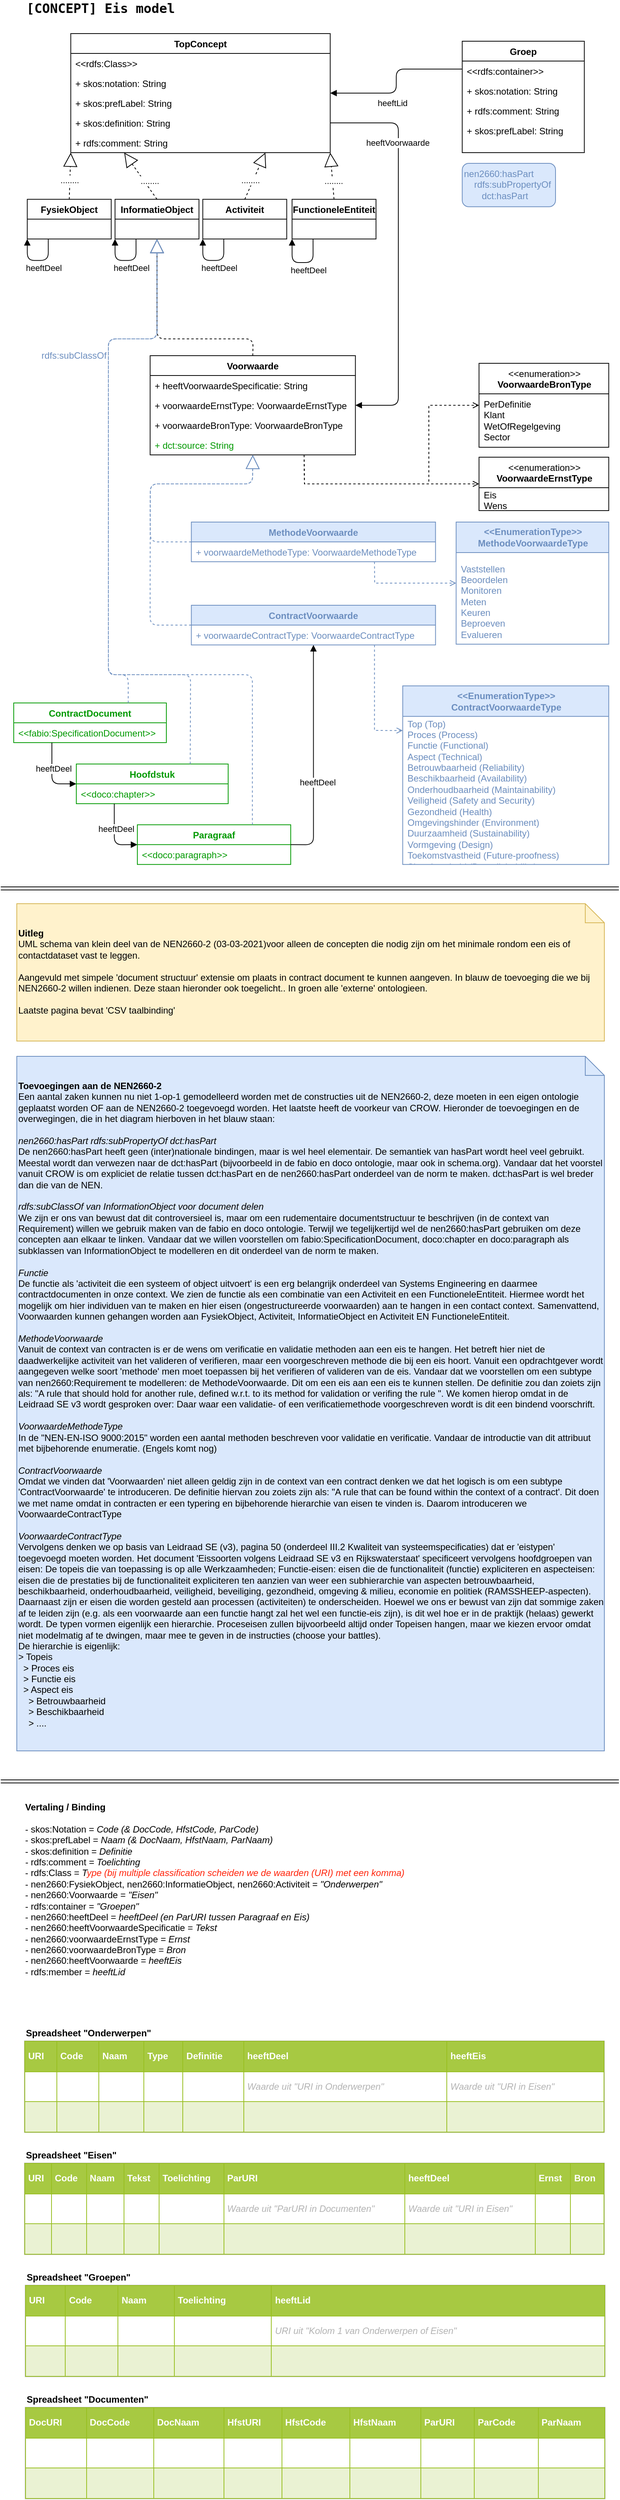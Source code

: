 <mxfile>
    <diagram id="-ttAfyzZw1vTDu5VzJYy" name="[CONCEPT] Eis model">
        <mxGraphModel dx="1141" dy="675" grid="1" gridSize="10" guides="1" tooltips="1" connect="1" arrows="1" fold="1" page="1" pageScale="1" pageWidth="827" pageHeight="1169" math="0" shadow="0">
            <root>
                <mxCell id="0"/>
                <mxCell id="1" parent="0"/>
                <mxCell id="2" value="TopConcept" style="swimlane;fontStyle=1;childLayout=stackLayout;horizontal=1;startSize=26;fillColor=none;horizontalStack=0;resizeParent=1;resizeParentMax=0;resizeLast=0;collapsible=1;marginBottom=0;" parent="1" vertex="1">
                    <mxGeometry x="100.75" y="60" width="340" height="156" as="geometry"/>
                </mxCell>
                <mxCell id="71" value="&lt;&lt;rdfs:Class&gt;&gt;" style="text;strokeColor=none;fillColor=none;align=left;verticalAlign=top;spacingLeft=4;spacingRight=4;overflow=hidden;rotatable=0;points=[[0,0.5],[1,0.5]];portConstraint=eastwest;" parent="2" vertex="1">
                    <mxGeometry y="26" width="340" height="26" as="geometry"/>
                </mxCell>
                <mxCell id="45" value="+ skos:notation: String" style="text;strokeColor=none;fillColor=none;align=left;verticalAlign=top;spacingLeft=4;spacingRight=4;overflow=hidden;rotatable=0;points=[[0,0.5],[1,0.5]];portConstraint=eastwest;" parent="2" vertex="1">
                    <mxGeometry y="52" width="340" height="26" as="geometry"/>
                </mxCell>
                <mxCell id="44" value="+ skos:prefLabel: String" style="text;strokeColor=none;fillColor=none;align=left;verticalAlign=top;spacingLeft=4;spacingRight=4;overflow=hidden;rotatable=0;points=[[0,0.5],[1,0.5]];portConstraint=eastwest;" parent="2" vertex="1">
                    <mxGeometry y="78" width="340" height="26" as="geometry"/>
                </mxCell>
                <mxCell id="58" value="+ skos:definition: String" style="text;strokeColor=none;fillColor=none;align=left;verticalAlign=top;spacingLeft=4;spacingRight=4;overflow=hidden;rotatable=0;points=[[0,0.5],[1,0.5]];portConstraint=eastwest;" parent="2" vertex="1">
                    <mxGeometry y="104" width="340" height="26" as="geometry"/>
                </mxCell>
                <mxCell id="65" value="+ rdfs:comment: String" style="text;strokeColor=none;fillColor=none;align=left;verticalAlign=top;spacingLeft=4;spacingRight=4;overflow=hidden;rotatable=0;points=[[0,0.5],[1,0.5]];portConstraint=eastwest;" parent="2" vertex="1">
                    <mxGeometry y="130" width="340" height="26" as="geometry"/>
                </mxCell>
                <mxCell id="6" value="Voorwaarde" style="swimlane;fontStyle=1;childLayout=stackLayout;horizontal=1;startSize=26;fillColor=none;horizontalStack=0;resizeParent=1;resizeParentMax=0;resizeLast=0;collapsible=1;marginBottom=0;" parent="1" vertex="1">
                    <mxGeometry x="204.75" y="482" width="269" height="130" as="geometry"/>
                </mxCell>
                <mxCell id="7" value="+ heeftVoorwaardeSpecificatie: String" style="text;strokeColor=none;fillColor=none;align=left;verticalAlign=top;spacingLeft=4;spacingRight=4;overflow=hidden;rotatable=0;points=[[0,0.5],[1,0.5]];portConstraint=eastwest;" parent="6" vertex="1">
                    <mxGeometry y="26" width="269" height="26" as="geometry"/>
                </mxCell>
                <mxCell id="8" value="+ voorwaardeErnstType: VoorwaardeErnstType" style="text;strokeColor=none;fillColor=none;align=left;verticalAlign=top;spacingLeft=4;spacingRight=4;overflow=hidden;rotatable=0;points=[[0,0.5],[1,0.5]];portConstraint=eastwest;" parent="6" vertex="1">
                    <mxGeometry y="52" width="269" height="26" as="geometry"/>
                </mxCell>
                <mxCell id="101" value="+ voorwaardeBronType: VoorwaardeBronType" style="text;strokeColor=none;fillColor=none;align=left;verticalAlign=top;spacingLeft=4;spacingRight=4;overflow=hidden;rotatable=0;points=[[0,0.5],[1,0.5]];portConstraint=eastwest;" parent="6" vertex="1">
                    <mxGeometry y="78" width="269" height="26" as="geometry"/>
                </mxCell>
                <mxCell id="102" value="+ dct:source: String" style="text;strokeColor=none;fillColor=none;align=left;verticalAlign=top;spacingLeft=4;spacingRight=4;overflow=hidden;rotatable=0;points=[[0,0.5],[1,0.5]];portConstraint=eastwest;fontColor=#009900;" parent="6" vertex="1">
                    <mxGeometry y="104" width="269" height="26" as="geometry"/>
                </mxCell>
                <mxCell id="10" value="InformatieObject" style="swimlane;fontStyle=1;childLayout=stackLayout;horizontal=1;startSize=26;fillColor=none;horizontalStack=0;resizeParent=1;resizeParentMax=0;resizeLast=0;collapsible=1;marginBottom=0;" parent="1" vertex="1">
                    <mxGeometry x="158.75" y="277.18" width="110" height="52" as="geometry"/>
                </mxCell>
                <mxCell id="14" value="" style="endArrow=block;endSize=16;endFill=0;html=1;exitX=0.5;exitY=0;exitDx=0;exitDy=0;entryX=0.206;entryY=1;entryDx=0;entryDy=0;dashed=1;entryPerimeter=0;" parent="1" source="10" target="65" edge="1">
                    <mxGeometry width="160" relative="1" as="geometry">
                        <mxPoint x="163.75" y="590" as="sourcePoint"/>
                        <mxPoint x="314.75" y="220" as="targetPoint"/>
                    </mxGeometry>
                </mxCell>
                <mxCell id="25" value="........" style="edgeLabel;html=1;align=center;verticalAlign=middle;resizable=0;points=[];" parent="14" vertex="1" connectable="0">
                    <mxGeometry x="-0.508" y="2" relative="1" as="geometry">
                        <mxPoint x="2" y="-10" as="offset"/>
                    </mxGeometry>
                </mxCell>
                <mxCell id="15" value="" style="endArrow=block;endSize=16;endFill=0;html=1;exitX=0.5;exitY=0;exitDx=0;exitDy=0;entryX=0.5;entryY=1;entryDx=0;entryDy=0;dashed=1;fontColor=#009900;" parent="1" source="6" target="10" edge="1">
                    <mxGeometry width="160" relative="1" as="geometry">
                        <mxPoint x="327.75" y="527.51" as="sourcePoint"/>
                        <mxPoint x="417.75" y="657.51" as="targetPoint"/>
                        <Array as="points">
                            <mxPoint x="339.75" y="460"/>
                            <mxPoint x="213.75" y="460"/>
                        </Array>
                    </mxGeometry>
                </mxCell>
                <mxCell id="16" value="heeftVoorwaarde" style="endArrow=block;endFill=1;html=1;edgeStyle=orthogonalEdgeStyle;align=left;verticalAlign=top;exitX=1;exitY=0.75;exitDx=0;exitDy=0;entryX=1;entryY=0.5;entryDx=0;entryDy=0;" parent="1" source="2" target="8" edge="1">
                    <mxGeometry x="-0.826" y="-13" relative="1" as="geometry">
                        <mxPoint x="386.75" y="285" as="sourcePoint"/>
                        <mxPoint x="386.75" y="550.33" as="targetPoint"/>
                        <Array as="points">
                            <mxPoint x="530" y="177"/>
                            <mxPoint x="530" y="547"/>
                        </Array>
                        <mxPoint as="offset"/>
                    </mxGeometry>
                </mxCell>
                <mxCell id="18" value="&amp;lt;&amp;lt;enumeration&amp;gt;&amp;gt;&lt;br&gt;&lt;span style=&quot;text-align: left&quot;&gt;&lt;b&gt;VoorwaardeErnstType&lt;/b&gt;&lt;/span&gt;" style="swimlane;fontStyle=0;align=center;verticalAlign=top;childLayout=stackLayout;horizontal=1;startSize=40;horizontalStack=0;resizeParent=1;resizeParentMax=0;resizeLast=0;collapsible=0;marginBottom=0;html=1;" parent="1" vertex="1">
                    <mxGeometry x="635.75" y="615" width="170" height="70" as="geometry"/>
                </mxCell>
                <mxCell id="19" value="Eis&lt;br&gt;Wens" style="text;html=1;strokeColor=none;fillColor=none;align=left;verticalAlign=middle;spacingLeft=4;spacingRight=4;overflow=hidden;rotatable=0;points=[[0,0.5],[1,0.5]];portConstraint=eastwest;" parent="18" vertex="1">
                    <mxGeometry y="40" width="170" height="30" as="geometry"/>
                </mxCell>
                <mxCell id="20" value="" style="endArrow=open;html=1;rounded=0;align=center;verticalAlign=bottom;dashed=1;endFill=0;labelBackgroundColor=none;entryX=0;entryY=0.5;entryDx=0;entryDy=0;exitX=0.75;exitY=1;exitDx=0;exitDy=0;" parent="1" source="6" target="18" edge="1">
                    <mxGeometry relative="1" as="geometry">
                        <mxPoint x="590.25" y="480" as="sourcePoint"/>
                        <mxPoint x="535.75" y="738" as="targetPoint"/>
                        <Array as="points">
                            <mxPoint x="407" y="650"/>
                        </Array>
                    </mxGeometry>
                </mxCell>
                <mxCell id="22" value="&amp;lt;&amp;lt;enumeration&amp;gt;&amp;gt;&lt;br&gt;&lt;div style=&quot;text-align: left&quot;&gt;&lt;span&gt;&lt;b&gt;VoorwaardeBronType&lt;/b&gt;&lt;/span&gt;&lt;/div&gt;" style="swimlane;fontStyle=0;align=center;verticalAlign=top;childLayout=stackLayout;horizontal=1;startSize=40;horizontalStack=0;resizeParent=1;resizeParentMax=0;resizeLast=0;collapsible=0;marginBottom=0;html=1;" parent="1" vertex="1">
                    <mxGeometry x="635.75" y="492.0" width="170" height="110" as="geometry"/>
                </mxCell>
                <mxCell id="23" value="PerDefinitie&lt;br&gt;Klant&lt;br&gt;WetOfRegelgeving&lt;br&gt;Sector" style="text;html=1;strokeColor=none;fillColor=none;align=left;verticalAlign=middle;spacingLeft=4;spacingRight=4;overflow=hidden;rotatable=0;points=[[0,0.5],[1,0.5]];portConstraint=eastwest;" parent="22" vertex="1">
                    <mxGeometry y="40" width="170" height="70" as="geometry"/>
                </mxCell>
                <mxCell id="24" value="" style="endArrow=open;html=1;rounded=0;align=center;verticalAlign=bottom;dashed=1;endFill=0;labelBackgroundColor=none;exitX=0.75;exitY=1;exitDx=0;exitDy=0;entryX=0;entryY=0.5;entryDx=0;entryDy=0;" parent="1" source="6" target="22" edge="1">
                    <mxGeometry relative="1" as="geometry">
                        <mxPoint x="590.25" y="480" as="sourcePoint"/>
                        <mxPoint x="635.75" y="623" as="targetPoint"/>
                        <Array as="points">
                            <mxPoint x="407" y="650"/>
                            <mxPoint x="570" y="650"/>
                            <mxPoint x="570" y="547"/>
                        </Array>
                    </mxGeometry>
                </mxCell>
                <mxCell id="33" style="edgeStyle=orthogonalEdgeStyle;rounded=1;orthogonalLoop=1;jettySize=auto;html=1;entryX=0;entryY=1;entryDx=0;entryDy=0;exitX=0.25;exitY=1;exitDx=0;exitDy=0;endArrow=block;endFill=1;" parent="1" source="26" target="26" edge="1">
                    <mxGeometry relative="1" as="geometry">
                        <mxPoint x="63.75" y="327.18" as="targetPoint"/>
                        <Array as="points">
                            <mxPoint x="71.75" y="357.18"/>
                            <mxPoint x="43.75" y="357.18"/>
                        </Array>
                    </mxGeometry>
                </mxCell>
                <mxCell id="34" value="heeftDeel" style="edgeLabel;html=1;align=center;verticalAlign=middle;resizable=0;points=[];" parent="33" vertex="1" connectable="0">
                    <mxGeometry x="-0.288" y="7" relative="1" as="geometry">
                        <mxPoint x="-5.5" y="3" as="offset"/>
                    </mxGeometry>
                </mxCell>
                <mxCell id="26" value="FysiekObject" style="swimlane;fontStyle=1;childLayout=stackLayout;horizontal=1;startSize=26;fillColor=none;horizontalStack=0;resizeParent=1;resizeParentMax=0;resizeLast=0;collapsible=1;marginBottom=0;" parent="1" vertex="1">
                    <mxGeometry x="43.75" y="277.18" width="110" height="52" as="geometry"/>
                </mxCell>
                <mxCell id="27" value="Activiteit" style="swimlane;fontStyle=1;childLayout=stackLayout;horizontal=1;startSize=26;fillColor=none;horizontalStack=0;resizeParent=1;resizeParentMax=0;resizeLast=0;collapsible=1;marginBottom=0;" parent="1" vertex="1">
                    <mxGeometry x="273.75" y="277.18" width="110" height="52" as="geometry"/>
                </mxCell>
                <mxCell id="29" value="" style="endArrow=block;endSize=16;endFill=0;html=1;exitX=0.5;exitY=0;exitDx=0;exitDy=0;entryX=0.75;entryY=1;entryDx=0;entryDy=0;dashed=1;" parent="1" source="27" target="2" edge="1">
                    <mxGeometry width="160" relative="1" as="geometry">
                        <mxPoint x="223.75" y="340" as="sourcePoint"/>
                        <mxPoint x="223.75" y="182" as="targetPoint"/>
                    </mxGeometry>
                </mxCell>
                <mxCell id="30" value="........" style="edgeLabel;html=1;align=center;verticalAlign=middle;resizable=0;points=[];" parent="29" vertex="1" connectable="0">
                    <mxGeometry x="-0.508" y="2" relative="1" as="geometry">
                        <mxPoint x="2" y="-10" as="offset"/>
                    </mxGeometry>
                </mxCell>
                <mxCell id="31" value="" style="endArrow=block;endSize=16;endFill=0;html=1;exitX=0.5;exitY=0;exitDx=0;exitDy=0;entryX=0;entryY=1;entryDx=0;entryDy=0;dashed=1;" parent="1" source="26" target="2" edge="1">
                    <mxGeometry width="160" relative="1" as="geometry">
                        <mxPoint x="338.75" y="340" as="sourcePoint"/>
                        <mxPoint x="308.75" y="182" as="targetPoint"/>
                    </mxGeometry>
                </mxCell>
                <mxCell id="32" value="........" style="edgeLabel;html=1;align=center;verticalAlign=middle;resizable=0;points=[];" parent="31" vertex="1" connectable="0">
                    <mxGeometry x="-0.508" y="2" relative="1" as="geometry">
                        <mxPoint x="2" y="-10" as="offset"/>
                    </mxGeometry>
                </mxCell>
                <mxCell id="35" style="edgeStyle=orthogonalEdgeStyle;rounded=1;orthogonalLoop=1;jettySize=auto;html=1;exitX=0.25;exitY=1;exitDx=0;exitDy=0;endArrow=block;endFill=1;entryX=0;entryY=1;entryDx=0;entryDy=0;" parent="1" source="10" target="10" edge="1">
                    <mxGeometry relative="1" as="geometry">
                        <mxPoint x="173.75" y="357.18" as="targetPoint"/>
                        <mxPoint x="81.25" y="339.18" as="sourcePoint"/>
                        <Array as="points">
                            <mxPoint x="186.75" y="357.18"/>
                            <mxPoint x="158.75" y="357.18"/>
                        </Array>
                    </mxGeometry>
                </mxCell>
                <mxCell id="36" value="heeftDeel" style="edgeLabel;html=1;align=center;verticalAlign=middle;resizable=0;points=[];" parent="35" vertex="1" connectable="0">
                    <mxGeometry x="-0.288" y="7" relative="1" as="geometry">
                        <mxPoint x="-5.5" y="3" as="offset"/>
                    </mxGeometry>
                </mxCell>
                <mxCell id="37" style="edgeStyle=orthogonalEdgeStyle;rounded=1;orthogonalLoop=1;jettySize=auto;html=1;exitX=0.25;exitY=1;exitDx=0;exitDy=0;endArrow=block;endFill=1;entryX=0;entryY=1;entryDx=0;entryDy=0;" parent="1" source="27" target="27" edge="1">
                    <mxGeometry relative="1" as="geometry">
                        <mxPoint x="168.75" y="339.18" as="targetPoint"/>
                        <mxPoint x="196.25" y="339.18" as="sourcePoint"/>
                        <Array as="points">
                            <mxPoint x="301.75" y="357.18"/>
                            <mxPoint x="273.75" y="357.18"/>
                        </Array>
                    </mxGeometry>
                </mxCell>
                <mxCell id="38" value="heeftDeel" style="edgeLabel;html=1;align=center;verticalAlign=middle;resizable=0;points=[];" parent="37" vertex="1" connectable="0">
                    <mxGeometry x="-0.288" y="7" relative="1" as="geometry">
                        <mxPoint x="-5.5" y="3" as="offset"/>
                    </mxGeometry>
                </mxCell>
                <mxCell id="40" value="&lt;table style=&quot;width: 100% ; height: 100% ; border-collapse: collapse&quot; width=&quot;100%&quot; cellpadding=&quot;4&quot; border=&quot;1&quot;&gt;&lt;tbody&gt;&lt;tr style=&quot;background-color: #a7c942 ; color: #ffffff ; border: 1px solid #98bf21&quot;&gt;&lt;th align=&quot;left&quot;&gt;URI&lt;/th&gt;&lt;th align=&quot;left&quot;&gt;Code&lt;/th&gt;&lt;th align=&quot;left&quot;&gt;Naam&lt;/th&gt;&lt;td&gt;&lt;b&gt;Type&lt;/b&gt;&lt;/td&gt;&lt;td&gt;&lt;b&gt;Definitie&lt;/b&gt;&lt;/td&gt;&lt;td&gt;&lt;b&gt;heeftDeel&lt;/b&gt;&lt;/td&gt;&lt;td&gt;&lt;b&gt;heeftEis&lt;/b&gt;&lt;/td&gt;&lt;/tr&gt;&lt;tr style=&quot;border: 1px solid #98bf21&quot;&gt;&lt;td&gt;&lt;br&gt;&lt;/td&gt;&lt;td&gt;&lt;br&gt;&lt;/td&gt;&lt;td&gt;&lt;br&gt;&lt;/td&gt;&lt;td&gt;&lt;br&gt;&lt;/td&gt;&lt;td&gt;&lt;br&gt;&lt;/td&gt;&lt;td&gt;&lt;font color=&quot;#B3B3B3&quot;&gt;&lt;i&gt;Waarde uit &quot;URI in Onderwerpen&quot;&lt;/i&gt;&lt;/font&gt;&lt;br&gt;&lt;/td&gt;&lt;td&gt;&lt;i style=&quot;color: rgb(179 , 179 , 179)&quot;&gt;Waarde uit &quot;URI in Eisen&quot;&lt;/i&gt;&lt;br&gt;&lt;/td&gt;&lt;/tr&gt;&lt;tr style=&quot;background-color: #eaf2d3 ; border: 1px solid #98bf21&quot;&gt;&lt;td&gt;&lt;br&gt;&lt;/td&gt;&lt;td&gt;&lt;br&gt;&lt;/td&gt;&lt;td&gt;&lt;br&gt;&lt;/td&gt;&lt;td&gt;&lt;br&gt;&lt;/td&gt;&lt;td&gt;&lt;br&gt;&lt;/td&gt;&lt;td&gt;&lt;br&gt;&lt;/td&gt;&lt;td&gt;&lt;br&gt;&lt;/td&gt;&lt;/tr&gt;&lt;/tbody&gt;&lt;/table&gt;" style="text;html=1;strokeColor=#c0c0c0;fillColor=#ffffff;overflow=fill;rounded=0;" parent="1" vertex="1">
                    <mxGeometry x="40" y="2690" width="760" height="120" as="geometry"/>
                </mxCell>
                <mxCell id="43" value="&lt;table style=&quot;width: 100% ; height: 100% ; border-collapse: collapse&quot; width=&quot;100%&quot; cellpadding=&quot;4&quot; border=&quot;1&quot;&gt;&lt;tbody&gt;&lt;tr style=&quot;background-color: #a7c942 ; color: #ffffff ; border: 1px solid #98bf21&quot;&gt;&lt;th align=&quot;left&quot;&gt;URI&lt;/th&gt;&lt;th align=&quot;left&quot;&gt;Code&lt;/th&gt;&lt;th align=&quot;left&quot;&gt;Naam&lt;/th&gt;&lt;td&gt;&lt;b&gt;Tekst&lt;/b&gt;&lt;/td&gt;&lt;td&gt;&lt;b&gt;Toelichting&lt;/b&gt;&lt;/td&gt;&lt;td&gt;&lt;b&gt;ParURI&lt;/b&gt;&lt;/td&gt;&lt;td&gt;&lt;b&gt;heeftDeel&lt;/b&gt;&lt;/td&gt;&lt;td&gt;&lt;b&gt;Ernst&lt;/b&gt;&lt;/td&gt;&lt;td&gt;&lt;b&gt;Bron&lt;/b&gt;&lt;/td&gt;&lt;/tr&gt;&lt;tr style=&quot;border: 1px solid #98bf21&quot;&gt;&lt;td&gt;&lt;br&gt;&lt;/td&gt;&lt;td&gt;&lt;br&gt;&lt;/td&gt;&lt;td&gt;&lt;br&gt;&lt;/td&gt;&lt;td&gt;&lt;br&gt;&lt;/td&gt;&lt;td&gt;&lt;br&gt;&lt;/td&gt;&lt;td&gt;&lt;i style=&quot;color: rgb(179 , 179 , 179)&quot;&gt;Waarde uit &quot;ParURI in Documenten&quot;&lt;/i&gt;&lt;/td&gt;&lt;td&gt;&lt;i style=&quot;color: rgb(179 , 179 , 179)&quot;&gt;Waarde uit &quot;URI in Eisen&quot;&lt;/i&gt;&lt;br&gt;&lt;/td&gt;&lt;td&gt;&lt;br&gt;&lt;/td&gt;&lt;td&gt;&lt;br&gt;&lt;/td&gt;&lt;/tr&gt;&lt;tr style=&quot;background-color: #eaf2d3 ; border: 1px solid #98bf21&quot;&gt;&lt;td&gt;&lt;br&gt;&lt;/td&gt;&lt;td&gt;&lt;br&gt;&lt;/td&gt;&lt;td&gt;&lt;br&gt;&lt;/td&gt;&lt;td&gt;&lt;br&gt;&lt;/td&gt;&lt;td&gt;&lt;br&gt;&lt;/td&gt;&lt;td&gt;&lt;br&gt;&lt;/td&gt;&lt;td&gt;&lt;br&gt;&lt;/td&gt;&lt;td&gt;&lt;br&gt;&lt;/td&gt;&lt;td&gt;&lt;br&gt;&lt;/td&gt;&lt;/tr&gt;&lt;/tbody&gt;&lt;/table&gt;" style="text;html=1;strokeColor=#c0c0c0;fillColor=#ffffff;overflow=fill;rounded=0;" parent="1" vertex="1">
                    <mxGeometry x="40" y="2850" width="760" height="120" as="geometry"/>
                </mxCell>
                <mxCell id="47" value="&lt;b&gt;Spreadsheet &quot;Onderwerpen&quot;&lt;/b&gt;" style="text;html=1;strokeColor=none;fillColor=none;align=left;verticalAlign=middle;whiteSpace=wrap;rounded=0;" parent="1" vertex="1">
                    <mxGeometry x="40" y="2670" width="170" height="20" as="geometry"/>
                </mxCell>
                <mxCell id="48" value="&lt;b&gt;Spreadsheet &quot;Eisen&quot;&lt;/b&gt;" style="text;html=1;strokeColor=none;fillColor=none;align=left;verticalAlign=middle;whiteSpace=wrap;rounded=0;" parent="1" vertex="1">
                    <mxGeometry x="40" y="2830" width="170" height="20" as="geometry"/>
                </mxCell>
                <mxCell id="51" value="&lt;b&gt;Vertaling / Binding&lt;/b&gt;&lt;br&gt;&lt;br&gt;- skos:Notation = &lt;i&gt;Code (&amp;amp; DocCode, HfstCode, ParCode)&lt;/i&gt;&lt;br&gt;- skos:prefLabel = &lt;i&gt;Naam&amp;nbsp;&lt;/i&gt;&lt;i&gt;(&amp;amp; DocNaam, HfstNaam, ParNaam)&lt;/i&gt;&lt;br&gt;- skos:definition = &lt;i&gt;Definitie&lt;br&gt;- &lt;/i&gt;rdfs:comment &lt;i&gt;= Toelichting&lt;br&gt;&lt;/i&gt;- rdfs:Class = &lt;i&gt;T&lt;font color=&quot;#ff230a&quot;&gt;ype (bij multiple classification scheiden we de waarden (URI) met een komma)&lt;/font&gt;&lt;br&gt;&lt;/i&gt;- nen2660:FysiekObject, nen2660:InformatieObject, nen2660:Activiteit = &lt;i&gt;&quot;Onderwerpen&quot;&lt;br&gt;&lt;/i&gt;- nen2660:Voorwaarde = &lt;i&gt;&quot;Eisen&quot;&lt;br&gt;&lt;/i&gt;- rdfs:container = &lt;i&gt;&quot;Groepen&quot;&lt;/i&gt;&lt;br&gt;- nen2660:heeftDeel = &lt;i&gt;heeftDeel (en ParURI tussen Paragraaf en Eis)&lt;/i&gt;&lt;br&gt;- nen2660:heeftVoorwaardeSpecificatie = &lt;i&gt;Tekst&lt;/i&gt;&lt;br&gt;- nen2660:voorwaardeErnstType = &lt;i&gt;Ernst&lt;br&gt;- &lt;/i&gt;nen2660:voorwaardeBronType = &lt;i&gt;Bron&lt;br&gt;- &lt;/i&gt;nen2660:heeftVoorwaarde = &lt;i&gt;heeftEis&lt;br&gt;&lt;/i&gt;- rdfs:member = &lt;i&gt;heeftLid&lt;/i&gt;&lt;br&gt;&lt;i&gt;&lt;/i&gt;" style="text;html=1;strokeColor=none;fillColor=none;align=left;verticalAlign=top;whiteSpace=wrap;rounded=0;fontColor=#000000;horizontal=1;" parent="1" vertex="1">
                    <mxGeometry x="39" y="2370" width="621" height="240" as="geometry"/>
                </mxCell>
                <mxCell id="53" value="&lt;b&gt;Uitleg&lt;/b&gt;&lt;br&gt;UML schema van klein deel van de NEN2660-2 (03-03-2021)voor alleen de concepten die nodig zijn om het minimale rondom een eis of contactdataset vast te leggen.&amp;nbsp;&lt;br&gt;&lt;br&gt;Aangevuld met simpele 'document structuur' extensie om plaats in contract document te kunnen aangeven. In blauw de toevoeging die we bij NEN2660-2 willen indienen. Deze staan hieronder ook toegelicht.. In groen alle 'externe' ontologieen.&amp;nbsp;&lt;br&gt;&lt;br&gt;Laatste pagina bevat 'CSV taalbinding'" style="shape=note2;boundedLbl=1;whiteSpace=wrap;html=1;size=25;verticalAlign=top;align=left;fillColor=#fff2cc;strokeColor=#d6b656;" parent="1" vertex="1">
                    <mxGeometry x="30" y="1200" width="770" height="180" as="geometry"/>
                </mxCell>
                <object label="&lt;code class=&quot;highlighter-rouge&quot; style=&quot;font-size: 17px;&quot;&gt;%page%&lt;/code&gt;" placeholders="1" Naam="%page%" id="56">
                    <mxCell style="text;html=1;strokeColor=none;fillColor=none;align=center;verticalAlign=middle;whiteSpace=wrap;rounded=0;fontColor=#000000;fontStyle=1;fontSize=17;" parent="1" vertex="1">
                        <mxGeometry x="40" y="17" width="200" height="20" as="geometry"/>
                    </mxCell>
                </object>
                <mxCell id="57" value="" style="shape=link;html=1;endArrow=block;endFill=1;fontSize=17;fontColor=#000000;" parent="1" edge="1">
                    <mxGeometry width="100" relative="1" as="geometry">
                        <mxPoint x="9" y="2350" as="sourcePoint"/>
                        <mxPoint x="819" y="2350" as="targetPoint"/>
                    </mxGeometry>
                </mxCell>
                <mxCell id="59" value="&lt;table style=&quot;width: 100% ; height: 100% ; border-collapse: collapse&quot; width=&quot;100%&quot; cellpadding=&quot;4&quot; border=&quot;1&quot;&gt;&lt;tbody&gt;&lt;tr style=&quot;background-color: #a7c942 ; color: #ffffff ; border: 1px solid #98bf21&quot;&gt;&lt;th align=&quot;left&quot;&gt;URI&lt;/th&gt;&lt;td&gt;&lt;b&gt;Code&lt;/b&gt;&lt;/td&gt;&lt;th align=&quot;left&quot;&gt;Naam&lt;/th&gt;&lt;td&gt;&lt;b&gt;Toelichting&lt;/b&gt;&lt;/td&gt;&lt;td&gt;&lt;b&gt;heeftLid&lt;/b&gt;&lt;/td&gt;&lt;/tr&gt;&lt;tr style=&quot;border: 1px solid #98bf21&quot;&gt;&lt;td&gt;&lt;br&gt;&lt;/td&gt;&lt;td&gt;&lt;br&gt;&lt;/td&gt;&lt;td&gt;&lt;br&gt;&lt;/td&gt;&lt;td&gt;&lt;br&gt;&lt;/td&gt;&lt;td&gt;&lt;font color=&quot;#B3B3B3&quot;&gt;&lt;i&gt;URI uit &quot;Kolom 1 van Onderwerpen of Eisen&quot;&lt;/i&gt;&lt;/font&gt;&lt;/td&gt;&lt;/tr&gt;&lt;tr style=&quot;background-color: #eaf2d3 ; border: 1px solid #98bf21&quot;&gt;&lt;td&gt;&lt;br&gt;&lt;/td&gt;&lt;td&gt;&lt;br&gt;&lt;/td&gt;&lt;td&gt;&lt;br&gt;&lt;/td&gt;&lt;td&gt;&lt;br&gt;&lt;/td&gt;&lt;td&gt;&lt;br&gt;&lt;/td&gt;&lt;/tr&gt;&lt;/tbody&gt;&lt;/table&gt;" style="text;html=1;strokeColor=#c0c0c0;fillColor=#ffffff;overflow=fill;rounded=0;" parent="1" vertex="1">
                    <mxGeometry x="41" y="3010" width="760" height="120" as="geometry"/>
                </mxCell>
                <mxCell id="60" value="&lt;b&gt;Spreadsheet &quot;Groepen&quot;&lt;/b&gt;" style="text;html=1;strokeColor=none;fillColor=none;align=left;verticalAlign=middle;whiteSpace=wrap;rounded=0;" parent="1" vertex="1">
                    <mxGeometry x="41" y="2990" width="170" height="20" as="geometry"/>
                </mxCell>
                <mxCell id="61" value="Groep" style="swimlane;fontStyle=1;childLayout=stackLayout;horizontal=1;startSize=26;fillColor=none;horizontalStack=0;resizeParent=1;resizeParentMax=0;resizeLast=0;collapsible=1;marginBottom=0;verticalAlign=middle;" parent="1" vertex="1">
                    <mxGeometry x="613.75" y="70" width="160" height="146" as="geometry"/>
                </mxCell>
                <mxCell id="70" value="&lt;&lt;rdfs:container&gt;&gt;" style="text;strokeColor=none;fillColor=none;align=left;verticalAlign=top;spacingLeft=4;spacingRight=4;overflow=hidden;rotatable=0;points=[[0,0.5],[1,0.5]];portConstraint=eastwest;" parent="61" vertex="1">
                    <mxGeometry y="26" width="160" height="26" as="geometry"/>
                </mxCell>
                <mxCell id="62" value="+ skos:notation: String" style="text;strokeColor=none;fillColor=none;align=left;verticalAlign=top;spacingLeft=4;spacingRight=4;overflow=hidden;rotatable=0;points=[[0,0.5],[1,0.5]];portConstraint=eastwest;" parent="61" vertex="1">
                    <mxGeometry y="52" width="160" height="26" as="geometry"/>
                </mxCell>
                <mxCell id="52" value="+ rdfs:comment: String" style="text;strokeColor=none;fillColor=none;align=left;verticalAlign=top;spacingLeft=4;spacingRight=4;overflow=hidden;rotatable=0;points=[[0,0.5],[1,0.5]];portConstraint=eastwest;" parent="61" vertex="1">
                    <mxGeometry y="78" width="160" height="26" as="geometry"/>
                </mxCell>
                <mxCell id="64" value="+ skos:prefLabel: String" style="text;strokeColor=none;fillColor=none;align=left;verticalAlign=top;spacingLeft=4;spacingRight=4;overflow=hidden;rotatable=0;points=[[0,0.5],[1,0.5]];portConstraint=eastwest;" parent="61" vertex="1">
                    <mxGeometry y="104" width="160" height="42" as="geometry"/>
                </mxCell>
                <mxCell id="66" value="heeftLid" style="endArrow=none;endFill=0;html=1;edgeStyle=orthogonalEdgeStyle;align=left;verticalAlign=top;exitX=1;exitY=0.5;exitDx=0;exitDy=0;entryX=0;entryY=0.25;entryDx=0;entryDy=0;startArrow=block;startFill=1;" parent="1" source="2" target="61" edge="1">
                    <mxGeometry x="-0.413" relative="1" as="geometry">
                        <mxPoint x="533.75" y="240" as="sourcePoint"/>
                        <mxPoint x="533.75" y="505.33" as="targetPoint"/>
                        <mxPoint as="offset"/>
                    </mxGeometry>
                </mxCell>
                <mxCell id="72" value="&lt;table style=&quot;width: 100% ; height: 100% ; border-collapse: collapse&quot; width=&quot;100%&quot; cellpadding=&quot;4&quot; border=&quot;1&quot;&gt;&lt;tbody&gt;&lt;tr style=&quot;background-color: #a7c942 ; color: #ffffff ; border: 1px solid #98bf21&quot;&gt;&lt;th align=&quot;left&quot;&gt;DocURI&amp;nbsp;&lt;/th&gt;&lt;td&gt;&lt;b&gt;DocCode&lt;/b&gt;&lt;/td&gt;&lt;th align=&quot;left&quot;&gt;DocNaam&lt;/th&gt;&lt;td&gt;&lt;b&gt;HfstURI&lt;/b&gt;&lt;/td&gt;&lt;td&gt;&lt;b&gt;HfstCode&lt;/b&gt;&lt;/td&gt;&lt;td&gt;&lt;b&gt;HfstNaam&lt;/b&gt;&lt;/td&gt;&lt;td&gt;&lt;b&gt;ParURI&lt;/b&gt;&lt;/td&gt;&lt;td&gt;&lt;b&gt;ParCode&lt;/b&gt;&lt;/td&gt;&lt;td&gt;&lt;b&gt;ParNaam&lt;/b&gt;&lt;/td&gt;&lt;/tr&gt;&lt;tr style=&quot;border: 1px solid #98bf21&quot;&gt;&lt;td&gt;&lt;br&gt;&lt;/td&gt;&lt;td&gt;&lt;br&gt;&lt;/td&gt;&lt;td&gt;&lt;br&gt;&lt;/td&gt;&lt;td&gt;&lt;br&gt;&lt;/td&gt;&lt;td&gt;&lt;br&gt;&lt;/td&gt;&lt;td&gt;&lt;br&gt;&lt;/td&gt;&lt;td&gt;&lt;br&gt;&lt;/td&gt;&lt;td&gt;&lt;br&gt;&lt;/td&gt;&lt;td&gt;&lt;br&gt;&lt;/td&gt;&lt;/tr&gt;&lt;tr style=&quot;background-color: #eaf2d3 ; border: 1px solid #98bf21&quot;&gt;&lt;td&gt;&lt;br&gt;&lt;/td&gt;&lt;td&gt;&lt;br&gt;&lt;/td&gt;&lt;td&gt;&lt;br&gt;&lt;/td&gt;&lt;td&gt;&lt;br&gt;&lt;/td&gt;&lt;td&gt;&lt;br&gt;&lt;/td&gt;&lt;td&gt;&lt;br&gt;&lt;/td&gt;&lt;td&gt;&lt;br&gt;&lt;/td&gt;&lt;td&gt;&lt;br&gt;&lt;/td&gt;&lt;td&gt;&lt;br&gt;&lt;/td&gt;&lt;/tr&gt;&lt;/tbody&gt;&lt;/table&gt;" style="text;html=1;strokeColor=#c0c0c0;fillColor=#ffffff;overflow=fill;rounded=0;" parent="1" vertex="1">
                    <mxGeometry x="41" y="3170" width="760" height="120" as="geometry"/>
                </mxCell>
                <mxCell id="73" value="&lt;b&gt;Spreadsheet &quot;Documenten&quot;&lt;/b&gt;" style="text;html=1;strokeColor=none;fillColor=none;align=left;verticalAlign=middle;whiteSpace=wrap;rounded=0;" parent="1" vertex="1">
                    <mxGeometry x="41" y="3150" width="170" height="20" as="geometry"/>
                </mxCell>
                <mxCell id="82" value="ContractDocument" style="swimlane;fontStyle=1;childLayout=stackLayout;horizontal=1;startSize=26;fillColor=none;horizontalStack=0;resizeParent=1;resizeParentMax=0;resizeLast=0;collapsible=1;marginBottom=0;fontColor=#009900;strokeColor=#009900;" parent="1" vertex="1">
                    <mxGeometry x="26" y="937" width="200" height="52" as="geometry"/>
                </mxCell>
                <mxCell id="83" value="&lt;&lt;fabio:SpecificationDocument&gt;&gt;" style="text;strokeColor=none;fillColor=none;align=left;verticalAlign=top;spacingLeft=4;spacingRight=4;overflow=hidden;rotatable=0;points=[[0,0.5],[1,0.5]];portConstraint=eastwest;fontColor=#009900;" parent="82" vertex="1">
                    <mxGeometry y="26" width="200" height="26" as="geometry"/>
                </mxCell>
                <mxCell id="86" value="Hoofdstuk" style="swimlane;fontStyle=1;childLayout=stackLayout;horizontal=1;startSize=26;fillColor=none;horizontalStack=0;resizeParent=1;resizeParentMax=0;resizeLast=0;collapsible=1;marginBottom=0;fontColor=#009900;strokeColor=#009900;" parent="1" vertex="1">
                    <mxGeometry x="108" y="1017" width="199" height="52" as="geometry"/>
                </mxCell>
                <mxCell id="87" value="&lt;&lt;doco:chapter&gt;&gt;" style="text;strokeColor=none;fillColor=none;align=left;verticalAlign=top;spacingLeft=4;spacingRight=4;overflow=hidden;rotatable=0;points=[[0,0.5],[1,0.5]];portConstraint=eastwest;fontColor=#009900;" parent="86" vertex="1">
                    <mxGeometry y="26" width="199" height="26" as="geometry"/>
                </mxCell>
                <mxCell id="90" value="Paragraaf" style="swimlane;fontStyle=1;childLayout=stackLayout;horizontal=1;startSize=26;fillColor=none;horizontalStack=0;resizeParent=1;resizeParentMax=0;resizeLast=0;collapsible=1;marginBottom=0;fontColor=#009900;strokeColor=#009900;" parent="1" vertex="1">
                    <mxGeometry x="188" y="1096.67" width="201" height="52" as="geometry"/>
                </mxCell>
                <mxCell id="91" value="&lt;&lt;doco:paragraph&gt;&gt;" style="text;strokeColor=none;fillColor=none;align=left;verticalAlign=top;spacingLeft=4;spacingRight=4;overflow=hidden;rotatable=0;points=[[0,0.5],[1,0.5]];portConstraint=eastwest;fontColor=#009900;" parent="90" vertex="1">
                    <mxGeometry y="26" width="201" height="26" as="geometry"/>
                </mxCell>
                <mxCell id="92" value="" style="endArrow=block;endSize=16;endFill=0;html=1;exitX=0.75;exitY=0;exitDx=0;exitDy=0;entryX=0.5;entryY=1;entryDx=0;entryDy=0;dashed=1;fontColor=#009900;strokeColor=#6C8EBF;" parent="1" source="82" target="10" edge="1">
                    <mxGeometry width="160" relative="1" as="geometry">
                        <mxPoint x="637.75" y="590" as="sourcePoint"/>
                        <mxPoint x="227.75" y="499.18" as="targetPoint"/>
                        <Array as="points">
                            <mxPoint x="176" y="900"/>
                            <mxPoint x="150" y="900"/>
                            <mxPoint x="150" y="460"/>
                            <mxPoint x="213.75" y="460"/>
                        </Array>
                    </mxGeometry>
                </mxCell>
                <mxCell id="93" value="" style="endArrow=block;endSize=16;endFill=0;html=1;exitX=0.75;exitY=0;exitDx=0;exitDy=0;entryX=0.5;entryY=1;entryDx=0;entryDy=0;dashed=1;fontColor=#009900;strokeColor=#6C8EBF;" parent="1" source="86" target="10" edge="1">
                    <mxGeometry width="160" relative="1" as="geometry">
                        <mxPoint x="155.75" y="590" as="sourcePoint"/>
                        <mxPoint x="227.75" y="499.18" as="targetPoint"/>
                        <Array as="points">
                            <mxPoint x="257.75" y="900"/>
                            <mxPoint x="150" y="900"/>
                            <mxPoint x="150" y="460"/>
                            <mxPoint x="213.75" y="460"/>
                        </Array>
                    </mxGeometry>
                </mxCell>
                <mxCell id="94" value="" style="endArrow=block;endSize=16;endFill=0;html=1;exitX=0.75;exitY=0;exitDx=0;exitDy=0;entryX=0.5;entryY=1;entryDx=0;entryDy=0;dashed=1;fontColor=#009900;strokeColor=#6C8EBF;" parent="1" source="90" target="10" edge="1">
                    <mxGeometry width="160" relative="1" as="geometry">
                        <mxPoint x="267" y="658" as="sourcePoint"/>
                        <mxPoint x="227.75" y="499.18" as="targetPoint"/>
                        <Array as="points">
                            <mxPoint x="338.75" y="900"/>
                            <mxPoint x="150" y="900"/>
                            <mxPoint x="150" y="460"/>
                            <mxPoint x="213.75" y="460"/>
                        </Array>
                    </mxGeometry>
                </mxCell>
                <mxCell id="95" style="edgeStyle=orthogonalEdgeStyle;rounded=1;orthogonalLoop=1;jettySize=auto;html=1;entryX=0;entryY=0.5;entryDx=0;entryDy=0;exitX=0.25;exitY=1;exitDx=0;exitDy=0;endArrow=block;endFill=1;" parent="1" source="82" target="86" edge="1">
                    <mxGeometry relative="1" as="geometry">
                        <mxPoint x="38" y="856.18" as="targetPoint"/>
                        <mxPoint x="65.5" y="856.18" as="sourcePoint"/>
                    </mxGeometry>
                </mxCell>
                <mxCell id="96" value="heeftDeel" style="edgeLabel;html=1;align=center;verticalAlign=middle;resizable=0;points=[];" parent="95" vertex="1" connectable="0">
                    <mxGeometry x="-0.288" y="7" relative="1" as="geometry">
                        <mxPoint x="-5.5" y="3" as="offset"/>
                    </mxGeometry>
                </mxCell>
                <mxCell id="97" style="edgeStyle=orthogonalEdgeStyle;rounded=1;orthogonalLoop=1;jettySize=auto;html=1;entryX=0;entryY=0.5;entryDx=0;entryDy=0;exitX=0.25;exitY=1;exitDx=0;exitDy=0;endArrow=block;endFill=1;" parent="1" source="86" target="90" edge="1">
                    <mxGeometry relative="1" as="geometry">
                        <mxPoint x="118" y="1053" as="targetPoint"/>
                        <mxPoint x="86" y="999" as="sourcePoint"/>
                    </mxGeometry>
                </mxCell>
                <mxCell id="98" value="heeftDeel" style="edgeLabel;html=1;align=center;verticalAlign=middle;resizable=0;points=[];" parent="97" vertex="1" connectable="0">
                    <mxGeometry x="-0.288" y="7" relative="1" as="geometry">
                        <mxPoint x="-5.5" y="3" as="offset"/>
                    </mxGeometry>
                </mxCell>
                <mxCell id="99" style="edgeStyle=orthogonalEdgeStyle;rounded=1;orthogonalLoop=1;jettySize=auto;html=1;exitX=1;exitY=0.5;exitDx=0;exitDy=0;endArrow=block;endFill=1;entryX=0.5;entryY=1;entryDx=0;entryDy=0;" parent="1" source="90" target="116" edge="1">
                    <mxGeometry relative="1" as="geometry">
                        <mxPoint x="624.75" y="1130" as="targetPoint"/>
                        <mxPoint x="185.5" y="812" as="sourcePoint"/>
                    </mxGeometry>
                </mxCell>
                <mxCell id="100" value="heeftDeel" style="edgeLabel;html=1;align=center;verticalAlign=middle;resizable=0;points=[];" parent="99" vertex="1" connectable="0">
                    <mxGeometry x="-0.288" y="7" relative="1" as="geometry">
                        <mxPoint x="11.5" y="-8.2" as="offset"/>
                    </mxGeometry>
                </mxCell>
                <mxCell id="103" value="nen2660:hasPart &lt;br&gt;&amp;nbsp; &amp;nbsp; rdfs:subPropertyOf &lt;br&gt;&amp;nbsp; &amp;nbsp; &amp;nbsp; &amp;nbsp;dct:hasPart&amp;nbsp;&amp;nbsp;&amp;nbsp;&amp;nbsp;" style="rounded=1;whiteSpace=wrap;html=1;fillColor=#dae8fc;strokeColor=#6c8ebf;fontColor=#6C8EBF;align=left;" parent="1" vertex="1">
                    <mxGeometry x="613.75" y="230" width="122.25" height="56.85" as="geometry"/>
                </mxCell>
                <mxCell id="104" value="FunctioneleEntiteit" style="swimlane;fontStyle=1;childLayout=stackLayout;horizontal=1;startSize=26;fillColor=none;horizontalStack=0;resizeParent=1;resizeParentMax=0;resizeLast=0;collapsible=1;marginBottom=0;" parent="1" vertex="1">
                    <mxGeometry x="390.75" y="277.18" width="110" height="52" as="geometry"/>
                </mxCell>
                <mxCell id="105" value="" style="endArrow=block;endSize=16;endFill=0;html=1;exitX=0.5;exitY=0;exitDx=0;exitDy=0;entryX=1;entryY=1;entryDx=0;entryDy=0;dashed=1;" parent="1" source="104" target="2" edge="1">
                    <mxGeometry width="160" relative="1" as="geometry">
                        <mxPoint x="460.75" y="261.18" as="sourcePoint"/>
                        <mxPoint x="430.75" y="200" as="targetPoint"/>
                    </mxGeometry>
                </mxCell>
                <mxCell id="106" value="........" style="edgeLabel;html=1;align=center;verticalAlign=middle;resizable=0;points=[];" parent="105" vertex="1" connectable="0">
                    <mxGeometry x="-0.508" y="2" relative="1" as="geometry">
                        <mxPoint x="2" y="-10" as="offset"/>
                    </mxGeometry>
                </mxCell>
                <mxCell id="107" style="edgeStyle=orthogonalEdgeStyle;rounded=1;orthogonalLoop=1;jettySize=auto;html=1;exitX=0.25;exitY=1;exitDx=0;exitDy=0;endArrow=block;endFill=1;entryX=0;entryY=1;entryDx=0;entryDy=0;" parent="1" source="104" target="104" edge="1">
                    <mxGeometry relative="1" as="geometry">
                        <mxPoint x="390.75" y="350" as="targetPoint"/>
                        <mxPoint x="311.25" y="339.18" as="sourcePoint"/>
                        <Array as="points">
                            <mxPoint x="418.75" y="360"/>
                            <mxPoint x="390.75" y="360"/>
                        </Array>
                    </mxGeometry>
                </mxCell>
                <mxCell id="108" value="heeftDeel" style="edgeLabel;html=1;align=center;verticalAlign=middle;resizable=0;points=[];" parent="107" vertex="1" connectable="0">
                    <mxGeometry x="-0.288" y="7" relative="1" as="geometry">
                        <mxPoint x="-5.5" y="3" as="offset"/>
                    </mxGeometry>
                </mxCell>
                <mxCell id="114" value="&amp;lt;&amp;lt;EnumerationType&amp;gt;&amp;gt;&lt;br&gt;&lt;div style=&quot;text-align: left&quot;&gt;&lt;span&gt;&lt;b&gt;ContractVoorwaardeType&lt;/b&gt;&lt;/span&gt;&lt;/div&gt;" style="swimlane;fontStyle=1;align=center;verticalAlign=middle;childLayout=stackLayout;horizontal=1;startSize=40;horizontalStack=0;resizeParent=1;resizeParentMax=0;resizeLast=0;collapsible=0;marginBottom=0;html=1;fontColor=#6C8EBF;strokeColor=#6C8EBF;fillColor=#dae8fc;" parent="1" vertex="1">
                    <mxGeometry x="535.75" y="914.67" width="270" height="234" as="geometry"/>
                </mxCell>
                <mxCell id="115" value="Top (Top)&lt;br&gt;Proces (Process)&lt;br&gt;Functie (Functional)&lt;br&gt;Aspect (Technical)&lt;br&gt;Betrouwbaarheid (Reliability)&lt;br&gt;&lt;span style=&quot;text-indent: -18pt&quot;&gt;Beschikbaarheid (Availability)&lt;br&gt;&lt;/span&gt;&lt;span style=&quot;text-indent: -18pt&quot;&gt;Onderhoudbaarheid (Maintainability)&lt;br&gt;&lt;/span&gt;&lt;span style=&quot;text-indent: -18pt&quot;&gt;Veiligheid (Safety and Security)&lt;br&gt;&lt;/span&gt;&lt;span style=&quot;text-indent: -18pt&quot;&gt;Gezondheid (Health)&lt;br&gt;&lt;/span&gt;&lt;span style=&quot;text-indent: -18pt&quot;&gt;Omgevingshinder (Environment)&lt;br&gt;&lt;/span&gt;&lt;span style=&quot;text-indent: -18pt&quot;&gt;Duurzaamheid (Sustainability)&lt;br&gt;&lt;/span&gt;&lt;span style=&quot;text-indent: -18pt&quot;&gt;Vormgeving (Design)&lt;br&gt;&lt;/span&gt;&lt;span style=&quot;text-indent: -18pt&quot;&gt;Toekomstvastheid (Future-proofness)&lt;br&gt;&lt;/span&gt;&lt;span style=&quot;text-indent: -18pt&quot;&gt;Sloopbaarheid (Demolishability)&lt;/span&gt;&lt;span style=&quot;text-indent: -18pt&quot;&gt;&lt;br&gt;&lt;/span&gt;" style="text;html=1;strokeColor=none;fillColor=none;align=left;verticalAlign=middle;spacingLeft=4;spacingRight=4;overflow=hidden;rotatable=0;points=[[0,0.5],[1,0.5]];portConstraint=eastwest;fontColor=#6C8EBF;" parent="114" vertex="1">
                    <mxGeometry y="40" width="270" height="194" as="geometry"/>
                </mxCell>
                <mxCell id="116" value="ContractVoorwaarde" style="swimlane;fontStyle=1;childLayout=stackLayout;horizontal=1;startSize=26;fillColor=#dae8fc;horizontalStack=0;resizeParent=1;resizeParentMax=0;resizeLast=0;collapsible=1;marginBottom=0;fontColor=#6C8EBF;strokeColor=#6C8EBF;" parent="1" vertex="1">
                    <mxGeometry x="258.75" y="809" width="320" height="52" as="geometry"/>
                </mxCell>
                <mxCell id="124" value="+ voorwaardeContractType: VoorwaardeContractType" style="text;strokeColor=none;fillColor=none;align=left;verticalAlign=top;spacingLeft=4;spacingRight=4;overflow=hidden;rotatable=0;points=[[0,0.5],[1,0.5]];portConstraint=eastwest;fontColor=#6C8EBF;" parent="116" vertex="1">
                    <mxGeometry y="26" width="320" height="26" as="geometry"/>
                </mxCell>
                <mxCell id="121" value="MethodeVoorwaarde" style="swimlane;fontStyle=1;childLayout=stackLayout;horizontal=1;startSize=26;fillColor=#dae8fc;horizontalStack=0;resizeParent=1;resizeParentMax=0;resizeLast=0;collapsible=1;marginBottom=0;strokeColor=#6C8EBF;fontColor=#6C8EBF;" parent="1" vertex="1">
                    <mxGeometry x="258.75" y="700" width="320" height="52" as="geometry"/>
                </mxCell>
                <mxCell id="128" value="+ voorwaardeMethodeType: VoorwaardeMethodeType" style="text;strokeColor=none;fillColor=none;align=left;verticalAlign=top;spacingLeft=4;spacingRight=4;overflow=hidden;rotatable=0;points=[[0,0.5],[1,0.5]];portConstraint=eastwest;fontColor=#6C8EBF;" parent="121" vertex="1">
                    <mxGeometry y="26" width="320" height="26" as="geometry"/>
                </mxCell>
                <mxCell id="126" value="&amp;lt;&amp;lt;EnumerationType&amp;gt;&amp;gt;&lt;br&gt;&lt;div style=&quot;text-align: left&quot;&gt;&lt;span&gt;&lt;b&gt;MethodeVoorwaardeType&lt;/b&gt;&lt;/span&gt;&lt;/div&gt;" style="swimlane;fontStyle=1;align=center;verticalAlign=middle;childLayout=stackLayout;horizontal=1;startSize=40;horizontalStack=0;resizeParent=1;resizeParentMax=0;resizeLast=0;collapsible=0;marginBottom=0;html=1;fontColor=#6C8EBF;strokeColor=#6C8EBF;fillColor=#dae8fc;" parent="1" vertex="1">
                    <mxGeometry x="605.75" y="700" width="200" height="160" as="geometry"/>
                </mxCell>
                <mxCell id="127" value="&lt;p class=&quot;MsoNormal&quot;&gt;Vaststellen&lt;br&gt;&lt;span&gt;Beoordelen&lt;br&gt;&lt;/span&gt;&lt;span&gt;Monitoren&lt;br&gt;&lt;/span&gt;&lt;span&gt;Meten&lt;br&gt;&lt;/span&gt;&lt;span&gt;Keuren&lt;br&gt;&lt;/span&gt;&lt;span&gt;Beproeven&lt;br&gt;&lt;/span&gt;&lt;span&gt;Evalueren&lt;/span&gt;&lt;/p&gt;&lt;p class=&quot;MsoNormal&quot;&gt;&lt;/p&gt;" style="text;html=1;strokeColor=none;fillColor=none;align=left;verticalAlign=middle;spacingLeft=4;spacingRight=4;overflow=hidden;rotatable=0;points=[[0,0.5],[1,0.5]];portConstraint=eastwest;fontColor=#6C8EBF;" parent="126" vertex="1">
                    <mxGeometry y="40" width="200" height="120" as="geometry"/>
                </mxCell>
                <mxCell id="129" value="" style="endArrow=block;endSize=16;endFill=0;html=1;exitX=0;exitY=0.5;exitDx=0;exitDy=0;entryX=0.5;entryY=1;entryDx=0;entryDy=0;dashed=1;fillColor=#dae8fc;strokeColor=#6c8ebf;" parent="1" source="121" target="6" edge="1">
                    <mxGeometry width="160" relative="1" as="geometry">
                        <mxPoint x="390.25" y="430" as="sourcePoint"/>
                        <mxPoint x="450.25" y="369.18" as="targetPoint"/>
                        <Array as="points">
                            <mxPoint x="205" y="726"/>
                            <mxPoint x="204.75" y="686"/>
                            <mxPoint x="205" y="650"/>
                            <mxPoint x="339" y="650"/>
                        </Array>
                    </mxGeometry>
                </mxCell>
                <mxCell id="130" value="" style="endArrow=block;endSize=16;endFill=0;html=1;exitX=0;exitY=0.5;exitDx=0;exitDy=0;entryX=0.5;entryY=1;entryDx=0;entryDy=0;dashed=1;fillColor=#dae8fc;strokeColor=#6c8ebf;" parent="1" source="116" target="6" edge="1">
                    <mxGeometry width="160" relative="1" as="geometry">
                        <mxPoint x="565.25" y="770" as="sourcePoint"/>
                        <mxPoint x="590.75" y="652" as="targetPoint"/>
                        <Array as="points">
                            <mxPoint x="204.75" y="835"/>
                            <mxPoint x="204.75" y="776"/>
                            <mxPoint x="205" y="650"/>
                            <mxPoint x="339" y="650"/>
                        </Array>
                    </mxGeometry>
                </mxCell>
                <mxCell id="131" value="" style="endArrow=open;html=1;rounded=0;align=center;verticalAlign=bottom;dashed=1;endFill=0;labelBackgroundColor=none;exitX=0.75;exitY=1;exitDx=0;exitDy=0;entryX=0;entryY=0.5;entryDx=0;entryDy=0;strokeColor=#6C8EBF;" parent="1" source="121" target="126" edge="1">
                    <mxGeometry relative="1" as="geometry">
                        <mxPoint x="405" y="660" as="sourcePoint"/>
                        <mxPoint x="582.75" y="690" as="targetPoint"/>
                        <Array as="points">
                            <mxPoint x="499" y="780"/>
                        </Array>
                    </mxGeometry>
                </mxCell>
                <mxCell id="132" value="" style="endArrow=open;html=1;rounded=0;align=center;verticalAlign=bottom;dashed=1;endFill=0;labelBackgroundColor=none;exitX=0.75;exitY=1;exitDx=0;exitDy=0;entryX=0;entryY=0.25;entryDx=0;entryDy=0;strokeColor=#6C8EBF;" parent="1" source="116" target="114" edge="1">
                    <mxGeometry relative="1" as="geometry">
                        <mxPoint x="508.75" y="772" as="sourcePoint"/>
                        <mxPoint x="615.75" y="815" as="targetPoint"/>
                        <Array as="points">
                            <mxPoint x="498.75" y="973"/>
                        </Array>
                    </mxGeometry>
                </mxCell>
                <mxCell id="133" value="rdfs:subClassOf" style="text;html=1;strokeColor=none;fillColor=none;align=center;verticalAlign=middle;whiteSpace=wrap;rounded=0;fontColor=#6C8EBF;" parent="1" vertex="1">
                    <mxGeometry x="85" y="472" width="40" height="20" as="geometry"/>
                </mxCell>
                <mxCell id="135" value="" style="shape=link;html=1;endArrow=block;endFill=1;fontSize=17;fontColor=#000000;" parent="1" edge="1">
                    <mxGeometry width="100" relative="1" as="geometry">
                        <mxPoint x="9" y="1180" as="sourcePoint"/>
                        <mxPoint x="819" y="1180" as="targetPoint"/>
                    </mxGeometry>
                </mxCell>
                <mxCell id="136" value="&lt;b&gt;Toevoegingen aan de NEN2660-2&lt;/b&gt;&lt;br&gt;Een aantal zaken kunnen nu niet 1-op-1 gemodelleerd worden met de constructies uit de NEN2660-2, deze moeten in een eigen ontologie geplaatst worden OF aan de NEN2660-2 toegevoegd worden. Het laatste heeft de voorkeur van CROW. Hieronder de toevoegingen en de overwegingen, die in het diagram hierboven in het blauw staan:&lt;br&gt;&lt;br&gt;&lt;i style=&quot;text-align: center&quot;&gt;nen2660:hasPart&lt;/i&gt;&lt;span style=&quot;text-align: center&quot;&gt;&lt;i&gt;&amp;nbsp;rdfs:subPropertyOf&amp;nbsp;&lt;/i&gt;&lt;/span&gt;&lt;i style=&quot;text-align: center&quot;&gt;dct:hasPart&lt;/i&gt;&lt;span style=&quot;text-align: center&quot;&gt;&lt;i&gt;&lt;br&gt;&lt;/i&gt;&lt;/span&gt;De nen2660:hasPart heeft geen (inter)nationale bindingen, maar is wel heel elementair. De semantiek van hasPart wordt heel veel gebruikt. Meestal wordt dan verwezen naar de dct:hasPart (bijvoorbeeld in de fabio en doco ontologie, maar ook in schema.org). Vandaar dat het voorstel vanuit CROW is om expliciet de relatie tussen dct:hasPart en de nen2660:hasPart onderdeel van de norm te maken. dct:hasPart is wel breder dan die van de NEN.&lt;br&gt;&lt;br&gt;&lt;i&gt;rdfs:subClassOf van InformationObject voor document delen&lt;/i&gt;&lt;br&gt;We zijn er ons van bewust dat dit controversieel is, maar om een rudementaire documentstructuur te beschrijven (in de context van Requirement) willen we gebruik maken van de fabio en doco ontologie. Terwijl we tegelijkertijd wel de nen2660:hasPart gebruiken om deze concepten aan elkaar te linken. Vandaar dat we willen voorstellen om fabio:SpecificationDocument, doco:chapter en doco:paragraph als subklassen van InformationObject te modelleren en dit onderdeel van de norm te maken.&lt;br&gt;&lt;br&gt;&lt;i&gt;Functie&lt;/i&gt;&lt;br&gt;De functie als 'activiteit die een systeem of object uitvoert' is een erg belangrijk onderdeel van Systems Engineering en daarmee contractdocumenten in onze context. We zien de functie als een combinatie van een Activiteit en een FunctioneleEntiteit.&amp;nbsp;Hiermee wordt het mogelijk om hier individuen van te maken en hier eisen (ongestructureerde voorwaarden) aan te hangen in een contact context. Samenvattend, Voorwaarden kunnen gehangen worden aan FysiekObject, Activiteit, InformatieObject en Activiteit EN FunctioneleEntiteit.&lt;br&gt;&lt;i&gt;&lt;br&gt;MethodeVoorwaarde&lt;/i&gt;&lt;br&gt;Vanuit de context van contracten is er de wens om verificatie en validatie methoden aan een eis te hangen. Het betreft hier niet de daadwerkelijke activiteit van het valideren of verifieren, maar een voorgeschreven methode die bij een eis hoort. Vanuit een opdrachtgever wordt aangegeven welke soort 'methode' men moet toepassen bij het verifieren of valideren van de eis. Vandaar dat we voorstellen om een subtype van nen2660:Requirement te modelleren: de MethodeVoorwaarde. Dit om een eis aan een eis te kunnen stellen. De definitie zou dan zoiets zijn als: &quot;A rule that should hold for another rule, defined w.r.t. to its method for validation or verifing the rule &quot;. We komen hierop omdat in de Leidraad SE v3 wordt gesproken over: Daar waar een validatie- of een verificatiemethode voorgeschreven wordt is dit een bindend voorschrift.&amp;nbsp;&lt;br&gt;&lt;br&gt;&lt;i&gt;VoorwaardeMethodeType&lt;br&gt;&lt;/i&gt;In de &quot;NEN-EN-ISO 9000:2015&quot; worden een aantal methoden beschreven voor validatie en verificatie. Vandaar de introductie van dit attribuut met bijbehorende enumeratie. (Engels komt nog)&amp;nbsp;&lt;i&gt;&lt;br&gt;&lt;br&gt;ContractVoorwaarde&lt;/i&gt;&lt;br&gt;Omdat we vinden dat 'Voorwaarden' niet alleen geldig zijn in de context van een contract denken we dat het logisch is om een subtype 'ContractVoorwaarde' te introduceren. De definitie hiervan zou zoiets zijn als: &quot;A rule that can be found within the context of a contract'. Dit doen we met name omdat in contracten er een typering en bijbehorende hierarchie van eisen te vinden is. Daarom introduceren we VoorwaardeContractType&lt;br&gt;&lt;br&gt;&lt;i&gt;VoorwaardeContractType&lt;/i&gt;&lt;br&gt;Vervolgens denken we op basis van&amp;nbsp;Leidraad SE (v3), pagina 50 (onderdeel III.2 Kwaliteit van systeemspecificaties) dat er 'eistypen' toegevoegd moeten worden. Het document 'Eissoorten volgens Leidraad SE v3 en Rijkswaterstaat' specificeert vervolgens hoofdgroepen van eisen: D&lt;span&gt;e topeis die van toepassing is op alle Werkzaamheden; F&lt;/span&gt;&lt;span&gt;unctie-eisen: eisen die de functionaliteit (functie) expliciteren en&amp;nbsp;&lt;/span&gt;&lt;span&gt;aspecteisen: eisen die de prestaties bij de functionaliteit expliciteren ten aanzien van weer een subhierarchie van aspecten betrouwbaarheid, beschikbaarheid, onderhoudbaarheid, veiligheid, beveiliging, gezondheid, omgeving &amp;amp; milieu, economie en politiek (RAMSSHEEP-aspecten). Daarnaast zijn er eisen die worden gesteld aan processen (activiteiten) te onderscheiden. Hoewel we ons er bewust van zijn dat sommige zaken af te leiden zijn (e.g. als een voorwaarde aan een functie hangt zal het wel een functie-eis zijn), is dit wel hoe er in de praktijk (helaas) gewerkt wordt. De typen vormen eigenlijk een hierarchie. Proceseisen zullen bijvoorbeeld altijd onder Topeisen hangen, maar we kiezen ervoor omdat niet modelmatig af te dwingen, maar mee te geven in de instructies (choose your battles).&lt;br&gt;De hierarchie is eigenlijk:&lt;br&gt;&amp;gt; Topeis&lt;br&gt;&amp;nbsp; &amp;gt; Proces eis&lt;br&gt;&lt;/span&gt;&lt;span&gt;&amp;nbsp; &amp;gt; Functie eis&lt;br&gt;&amp;nbsp; &amp;gt; Aspect eis&lt;br&gt;&amp;nbsp; &amp;nbsp; &amp;gt; Betrouwbaarheid&lt;br&gt;&amp;nbsp; &amp;nbsp; &amp;gt; Beschikbaarheid&lt;br&gt;&amp;nbsp; &amp;nbsp; &amp;gt; ....&lt;br&gt;&lt;br&gt;&lt;/span&gt;&lt;div&gt;&lt;br&gt;&lt;/div&gt;" style="shape=note2;boundedLbl=1;whiteSpace=wrap;html=1;size=25;verticalAlign=top;align=left;fillColor=#dae8fc;strokeColor=#6c8ebf;" parent="1" vertex="1">
                    <mxGeometry x="30" y="1400" width="770" height="910" as="geometry"/>
                </mxCell>
            </root>
        </mxGraphModel>
    </diagram>
</mxfile>
